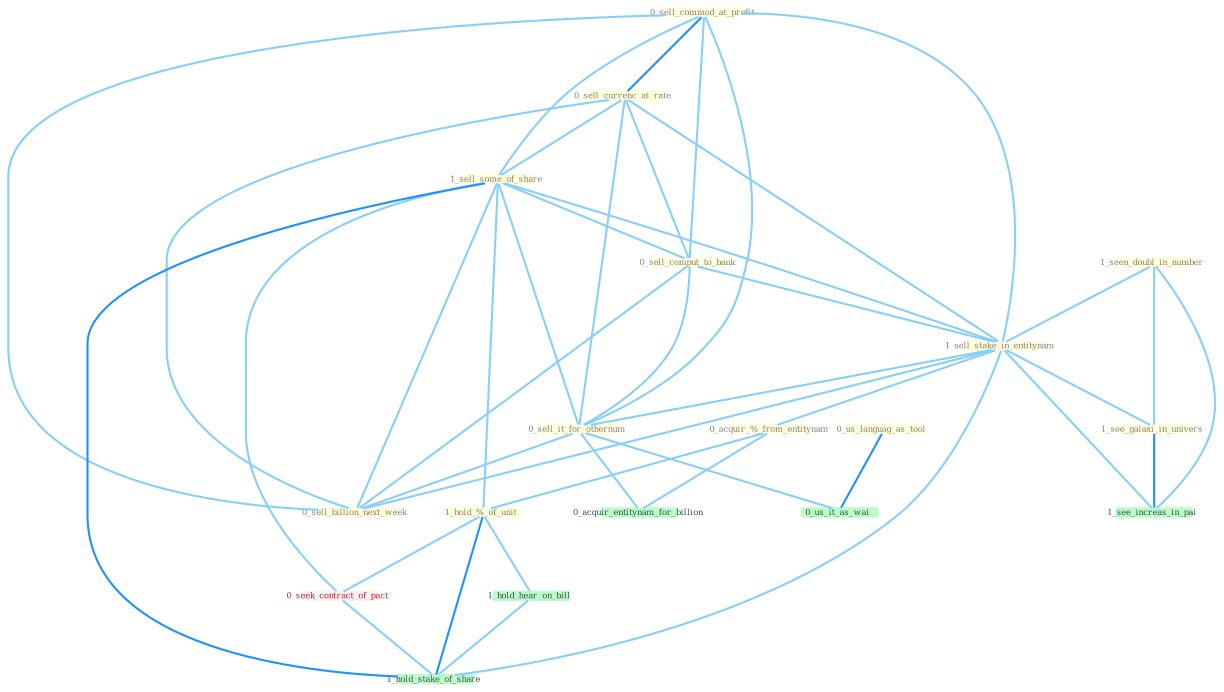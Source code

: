 Graph G{ 
    node
    [shape=polygon,style=filled,width=.5,height=.06,color="#BDFCC9",fixedsize=true,fontsize=4,
    fontcolor="#2f4f4f"];
    {node
    [color="#ffffe0", fontcolor="#8b7d6b"] "0_sell_commod_at_profit " "1_seen_doubl_in_number " "0_sell_currenc_at_rate " "1_sell_some_of_share " "0_sell_comput_to_bank " "1_sell_stake_in_entitynam " "0_acquir_%_from_entitynam " "1_see_galaxi_in_univers " "1_hold_%_of_unit " "0_us_languag_as_tool " "0_sell_it_for_othernum " "0_sell_billion_next_week "}
{node [color="#fff0f5", fontcolor="#b22222"] "0_seek_contract_of_pact "}
edge [color="#B0E2FF"];

	"0_sell_commod_at_profit " -- "0_sell_currenc_at_rate " [w="2", color="#1e90ff" , len=0.8];
	"0_sell_commod_at_profit " -- "1_sell_some_of_share " [w="1", color="#87cefa" ];
	"0_sell_commod_at_profit " -- "0_sell_comput_to_bank " [w="1", color="#87cefa" ];
	"0_sell_commod_at_profit " -- "1_sell_stake_in_entitynam " [w="1", color="#87cefa" ];
	"0_sell_commod_at_profit " -- "0_sell_it_for_othernum " [w="1", color="#87cefa" ];
	"0_sell_commod_at_profit " -- "0_sell_billion_next_week " [w="1", color="#87cefa" ];
	"1_seen_doubl_in_number " -- "1_sell_stake_in_entitynam " [w="1", color="#87cefa" ];
	"1_seen_doubl_in_number " -- "1_see_galaxi_in_univers " [w="1", color="#87cefa" ];
	"1_seen_doubl_in_number " -- "1_see_increas_in_pai " [w="1", color="#87cefa" ];
	"0_sell_currenc_at_rate " -- "1_sell_some_of_share " [w="1", color="#87cefa" ];
	"0_sell_currenc_at_rate " -- "0_sell_comput_to_bank " [w="1", color="#87cefa" ];
	"0_sell_currenc_at_rate " -- "1_sell_stake_in_entitynam " [w="1", color="#87cefa" ];
	"0_sell_currenc_at_rate " -- "0_sell_it_for_othernum " [w="1", color="#87cefa" ];
	"0_sell_currenc_at_rate " -- "0_sell_billion_next_week " [w="1", color="#87cefa" ];
	"1_sell_some_of_share " -- "0_sell_comput_to_bank " [w="1", color="#87cefa" ];
	"1_sell_some_of_share " -- "1_sell_stake_in_entitynam " [w="1", color="#87cefa" ];
	"1_sell_some_of_share " -- "1_hold_%_of_unit " [w="1", color="#87cefa" ];
	"1_sell_some_of_share " -- "0_sell_it_for_othernum " [w="1", color="#87cefa" ];
	"1_sell_some_of_share " -- "0_sell_billion_next_week " [w="1", color="#87cefa" ];
	"1_sell_some_of_share " -- "0_seek_contract_of_pact " [w="1", color="#87cefa" ];
	"1_sell_some_of_share " -- "1_hold_stake_of_share " [w="2", color="#1e90ff" , len=0.8];
	"0_sell_comput_to_bank " -- "1_sell_stake_in_entitynam " [w="1", color="#87cefa" ];
	"0_sell_comput_to_bank " -- "0_sell_it_for_othernum " [w="1", color="#87cefa" ];
	"0_sell_comput_to_bank " -- "0_sell_billion_next_week " [w="1", color="#87cefa" ];
	"1_sell_stake_in_entitynam " -- "0_acquir_%_from_entitynam " [w="1", color="#87cefa" ];
	"1_sell_stake_in_entitynam " -- "1_see_galaxi_in_univers " [w="1", color="#87cefa" ];
	"1_sell_stake_in_entitynam " -- "0_sell_it_for_othernum " [w="1", color="#87cefa" ];
	"1_sell_stake_in_entitynam " -- "0_sell_billion_next_week " [w="1", color="#87cefa" ];
	"1_sell_stake_in_entitynam " -- "1_see_increas_in_pai " [w="1", color="#87cefa" ];
	"1_sell_stake_in_entitynam " -- "1_hold_stake_of_share " [w="1", color="#87cefa" ];
	"0_acquir_%_from_entitynam " -- "1_hold_%_of_unit " [w="1", color="#87cefa" ];
	"0_acquir_%_from_entitynam " -- "0_acquir_entitynam_for_billion " [w="1", color="#87cefa" ];
	"1_see_galaxi_in_univers " -- "1_see_increas_in_pai " [w="2", color="#1e90ff" , len=0.8];
	"1_hold_%_of_unit " -- "0_seek_contract_of_pact " [w="1", color="#87cefa" ];
	"1_hold_%_of_unit " -- "1_hold_hear_on_bill " [w="1", color="#87cefa" ];
	"1_hold_%_of_unit " -- "1_hold_stake_of_share " [w="2", color="#1e90ff" , len=0.8];
	"0_us_languag_as_tool " -- "0_us_it_as_wai " [w="2", color="#1e90ff" , len=0.8];
	"0_sell_it_for_othernum " -- "0_sell_billion_next_week " [w="1", color="#87cefa" ];
	"0_sell_it_for_othernum " -- "0_us_it_as_wai " [w="1", color="#87cefa" ];
	"0_sell_it_for_othernum " -- "0_acquir_entitynam_for_billion " [w="1", color="#87cefa" ];
	"0_seek_contract_of_pact " -- "1_hold_stake_of_share " [w="1", color="#87cefa" ];
	"1_hold_hear_on_bill " -- "1_hold_stake_of_share " [w="1", color="#87cefa" ];
}